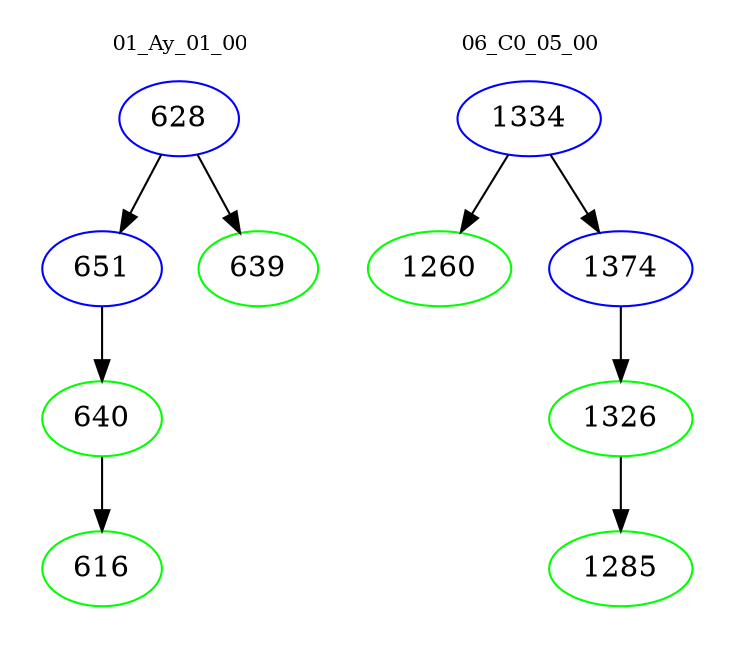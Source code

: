 digraph{
subgraph cluster_0 {
color = white
label = "01_Ay_01_00";
fontsize=10;
T0_628 [label="628", color="blue"]
T0_628 -> T0_651 [color="black"]
T0_651 [label="651", color="blue"]
T0_651 -> T0_640 [color="black"]
T0_640 [label="640", color="green"]
T0_640 -> T0_616 [color="black"]
T0_616 [label="616", color="green"]
T0_628 -> T0_639 [color="black"]
T0_639 [label="639", color="green"]
}
subgraph cluster_1 {
color = white
label = "06_C0_05_00";
fontsize=10;
T1_1334 [label="1334", color="blue"]
T1_1334 -> T1_1260 [color="black"]
T1_1260 [label="1260", color="green"]
T1_1334 -> T1_1374 [color="black"]
T1_1374 [label="1374", color="blue"]
T1_1374 -> T1_1326 [color="black"]
T1_1326 [label="1326", color="green"]
T1_1326 -> T1_1285 [color="black"]
T1_1285 [label="1285", color="green"]
}
}
